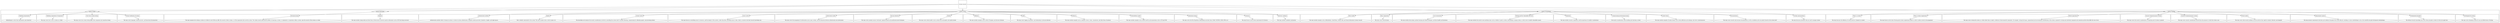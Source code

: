 digraph {
	graph [compound=true];
	node [fillcolor=blue];
	subgraph "cluster_System Security" {
		subgraph "cluster_What is a system?" {
			"cluster_What is a system?"	[label="What is a system?",
				shape=box];
			"What is a system?_This topic discusses the definition of system and how it depends on context"	[label="This topic discusses the definition of system and how it depends on context"];
			"cluster_What is a system?" -> "What is a system?_This topic discusses the definition of system and how it depends on context"	[minlen=1];
		}
		subgraph "cluster_What is systems engineering?" {
			"cluster_What is systems engineering?"	[label="What is systems engineering?",
				shape=box];
			"What is systems engineering?_This topic focuses on the value of having good systems engineering artifacts in order to inform security \
risk management"	[label="This topic focuses on the value of having good systems engineering artifacts in order to inform security risk management"];
			"cluster_What is systems engineering?" -> "What is systems engineering?_This topic focuses on the value of having good systems engineering artifacts in order to inform security \
risk management"	[minlen=1];
		}
		subgraph "cluster_Holistic approaches" {
			"cluster_Holistic approaches"	[label="Holistic approaches",
				shape=box];
			"Holistic approaches_This topic covers viewing the system as a whole rather than as simply a collection of interconnected components. \
For example, viewing the human, organizational and environmental considerations of the whole as opposed to viewing each individual \
component and connection and how they affect the view of risk"	[label="This topic covers viewing the system as a whole rather than as simply a collection of interconnected components. For example, viewing \
the human, organizational and environmental considerations of the whole as opposed to viewing each individual component and connection \
and how they affect the view of risk"];
			"cluster_Holistic approaches" -> "Holistic approaches_This topic covers viewing the system as a whole rather than as simply a collection of interconnected components. \
For example, viewing the human, organizational and environmental considerations of the whole as opposed to viewing each individual \
component and connection and how they affect the view of risk"	[minlen=1];
		}
		subgraph "cluster_Security of general-purpose systems" {
			"cluster_Security of general-purpose systems"	[label="Security of general-purpose systems",
				shape=box];
			"Security of general-purpose systems_This topic covers the security considerations of computing and of systems in general"	[label="This topic covers the security considerations of computing and of systems in general"];
			"cluster_Security of general-purpose systems" -> "Security of general-purpose systems_This topic covers the security considerations of computing and of systems in general"	[minlen=1];
		}
		subgraph "cluster_Security of special-purposes systems" {
			"cluster_Security of special-purposes systems"	[label="Security of special-purposes systems",
				shape=box];
			"Security of special-purposes systems_This topic covers security considerations derived from the purposes to which the system is \
put"	[label="This topic covers security considerations derived from the purposes to which the system is put"];
			"cluster_Security of special-purposes systems" -> "Security of special-purposes systems_This topic covers security considerations derived from the purposes to which the system is \
put"	[minlen=1];
		}
		subgraph "cluster_Threat models" {
			"cluster_Threat models"	[label="Threat models",
				shape=box];
			"Threat models_This topic covers what security problems can arise and how they might be realized, detected, and mitigated"	[label="This topic covers what security problems can arise and how they might be realized, detected, and mitigated"];
			"cluster_Threat models" -> "Threat models_This topic covers what security problems can arise and how they might be realized, detected, and mitigated"	[minlen=1];
		}
		subgraph "cluster_Requirements analysis" {
			"cluster_Requirements analysis"	[label="Requirements analysis",
				shape=box];
			"Requirements analysis_This topic presents requirements derivation and validation throughout the system lifecycle, including in various \
methodologies such as the waterfall and agile development methodologies"	[label="This topic presents requirements derivation and validation throughout the system lifecycle, including in various methodologies such \
as the waterfall and agile development methodologies"];
			"cluster_Requirements analysis" -> "Requirements analysis_This topic presents requirements derivation and validation throughout the system lifecycle, including in various \
methodologies such as the waterfall and agile development methodologies"	[minlen=1];
		}
		subgraph "cluster_Fundamental principles" {
			"cluster_Fundamental principles"	[label="Fundamental principles",
				shape=box];
			"Fundamental principles_The Software Security knowledge area covers these principles in detail, but they also apply here"	[label="The Software Security knowledge area covers these principles in detail, but they also apply here"];
			"cluster_Fundamental principles" -> "Fundamental principles_The Software Security knowledge area covers these principles in detail, but they also apply here"	[minlen=1];
		}
		subgraph "cluster_Development for testing" {
			"cluster_Development for testing"	[label="Development for testing",
				shape=box];
			"Development for testing_This topic covers designing systems for ease and effectiveness of testing"	[label="This topic covers designing systems for ease and effectiveness of testing"];
			"cluster_Development for testing" -> "Development for testing_This topic covers designing systems for ease and effectiveness of testing"	[minlen=1];
		}
		subgraph "cluster_Policy models" {
			"cluster_Policy models"	[label="Policy models",
				shape=box];
			"Policy models_This topic includes examples such as BellLaPadula, Clark-Wilson, Chinese Wall, and Clinical Information Systems Security"	[label="This topic includes examples such as BellLaPadula, Clark-Wilson, Chinese Wall, and Clinical Information Systems Security"];
			"cluster_Policy models" -> "Policy models_This topic includes examples such as BellLaPadula, Clark-Wilson, Chinese Wall, and Clinical Information Systems Security"	[minlen=1];
		}
		subgraph "cluster_Policy composition" {
			"cluster_Policy composition"	[label="Policy composition",
				shape=box];
			"Policy composition_This topic covers restrictiveness"	[label="This topic covers restrictiveness"];
			"cluster_Policy composition" -> "Policy composition_This topic covers restrictiveness"	[minlen=1];
		}
		subgraph "cluster_Use of automation" {
			"cluster_Use of automation"	[label="Use of automation",
				shape=box];
			"Use of automation_This topic includes data mining, machine learning and related techniques, and their benefits and limitations"	[label="This topic includes data mining, machine learning and related techniques, and their benefits and limitations"];
			"cluster_Use of automation" -> "Use of automation_This topic includes data mining, machine learning and related techniques, and their benefits and limitations"	[minlen=1];
		}
		subgraph "cluster_Patching and the vulnerability life cycle" {
			"cluster_Patching and the vulnerability life cycle"	[label="Patching and the vulnerability life cycle",
				shape=box];
			"Patching and the vulnerability life cycle_This topic includes the security issues patching raises such as whether to patch a system, \
and patching a running system, as well as how to handle vulnerability reports"	[label="This topic includes the security issues patching raises such as whether to patch a system, and patching a running system, as well \
as how to handle vulnerability reports"];
			"cluster_Patching and the vulnerability life cycle" -> "Patching and the vulnerability life cycle_This topic includes the security issues patching raises such as whether to patch a system, \
and patching a running system, as well as how to handle vulnerability reports"	[minlen=1];
		}
		subgraph cluster_Operation {
			cluster_Operation	[label=Operation,
				shape=box];
			"Operation_This topic includes security in operation, and the importance of usability considerations"	[label="This topic includes security in operation, and the importance of usability considerations"];
			cluster_Operation -> "Operation_This topic includes security in operation, and the importance of usability considerations"	[minlen=1];
		}
		subgraph "cluster_Commissioning and decommissioning" {
			"cluster_Commissioning and decommissioning"	[label="Commissioning and decommissioning",
				shape=box];
			"Commissioning and decommissioning_The security considerations when installing and removing a system"	[label="The security considerations when installing and removing a system"];
			"cluster_Commissioning and decommissioning" -> "Commissioning and decommissioning_The security considerations when installing and removing a system"	[minlen=1];
		}
		subgraph "cluster_Insider threat" {
			"cluster_Insider threat"	[label="Insider threat",
				shape=box];
			"Insider threat_This topic includes examples of insider threats such as data exfiltration and sabotage, and covers countermeasures"	[label="This topic includes examples of insider threats such as data exfiltration and sabotage, and covers countermeasures"];
			"cluster_Insider threat" -> "Insider threat_This topic includes examples of insider threats such as data exfiltration and sabotage, and covers countermeasures"	[minlen=1];
		}
		subgraph cluster_Documentation {
			cluster_Documentation	[label=Documentation,
				shape=box];
			"Documentation_This topic covers security and assurance documentation as well as installation and user guides focused on the system \
itself"	[label="This topic covers security and assurance documentation as well as installation and user guides focused on the system itself"];
			cluster_Documentation -> "Documentation_This topic covers security and assurance documentation as well as installation and user guides focused on the system \
itself"	[minlen=1];
		}
		subgraph "cluster_Systems and procedures" {
			"cluster_Systems and procedures"	[label="Systems and procedures",
				shape=box];
			"Systems and procedures_This topic discusses procedures that are used to manage systems"	[label="This topic discusses procedures that are used to manage systems"];
			"cluster_Systems and procedures" -> "Systems and procedures_This topic discusses procedures that are used to manage systems"	[minlen=1];
		}
		subgraph "cluster_Authentication methods" {
			"cluster_Authentication methods"	[label="Authentication methods",
				shape=box];
			"Authentication methods_Authentication methods refers to human-to-system or system-to-system authentication; examples include passwords, \
biometrics, dongles, and single sign-on"	[label="Authentication methods refers to human-to-system or system-to-system authentication; examples include passwords, biometrics, dongles, \
and single sign-on"];
			"cluster_Authentication methods" -> "Authentication methods_Authentication methods refers to human-to-system or system-to-system authentication; examples include passwords, \
biometrics, dongles, and single sign-on"	[minlen=1];
		}
		subgraph cluster_Identity {
			cluster_Identity	[label=Identity,
				shape=box];
			"Identity_How is identity represented to the system? This topic includes roles as well as names, etc"	[label="How is identity represented to the system? This topic includes roles as well as names, etc"];
			cluster_Identity -> "Identity_How is identity represented to the system? This topic includes roles as well as names, etc"	[minlen=1];
		}
		subgraph "cluster_System Control" {
			"cluster_System Control"	[label="System Control",
				shape=box];
			"System Control_This knowledge unit examines the security considerations involved in controlling the system itself. It includes detecting, \
compensating for, defending against, and preventing attacks"	[label="This knowledge unit examines the security considerations involved in controlling the system itself. It includes detecting, compensating \
for, defending against, and preventing attacks"];
			"cluster_System Control" -> "System Control_This knowledge unit examines the security considerations involved in controlling the system itself. It includes detecting, \
compensating for, defending against, and preventing attacks"	[minlen=1];
		}
		subgraph "cluster_Access control" {
			"cluster_Access control"	[label="Access control",
				shape=box];
			"Access control_This topic focuses on controlling access to resources, and the integrity of the controls, rather than their controlling \
access to data, which is covered in the Data Security knowledge area"	[label="This topic focuses on controlling access to resources, and the integrity of the controls, rather than their controlling access to \
data, which is covered in the Data Security knowledge area"];
			"cluster_Access control" -> "Access control_This topic focuses on controlling access to resources, and the integrity of the controls, rather than their controlling \
access to data, which is covered in the Data Security knowledge area"	[minlen=1];
		}
		subgraph "cluster_Authorization models" {
			"cluster_Authorization models"	[label="Authorization models",
				shape=box];
			"Authorization models_This topic covers the management of authorization across many systems, and the distinction between authentication \
and authorization"	[label="This topic covers the management of authorization across many systems, and the distinction between authentication and authorization"];
			"cluster_Authorization models" -> "Authorization models_This topic covers the management of authorization across many systems, and the distinction between authentication \
and authorization"	[minlen=1];
		}
		subgraph "cluster_Intrusion detection" {
			"cluster_Intrusion detection"	[label="Intrusion detection",
				shape=box];
			"Intrusion detection_This topic covers anomaly, misuse (rule-based, signature-based) and specification-based techniques"	[label="This topic covers anomaly, misuse (rule-based, signature-based) and specification-based techniques"];
			"cluster_Intrusion detection" -> "Intrusion detection_This topic covers anomaly, misuse (rule-based, signature-based) and specification-based techniques"	[minlen=1];
		}
		subgraph cluster_Attacks {
			cluster_Attacks	[label=Attacks,
				shape=box];
			"Attacks_This topic covers attack models (such as attack trees and graphs) and specific attacks"	[label="This topic covers attack models (such as attack trees and graphs) and specific attacks"];
			cluster_Attacks -> "Attacks_This topic covers attack models (such as attack trees and graphs) and specific attacks"	[minlen=1];
		}
		subgraph cluster_Defenses {
			cluster_Defenses	[label=Defenses,
				shape=box];
			"Defenses_This topic includes examples such as ASLR, IP hopping, and intrusion tolerance"	[label="This topic includes examples such as ASLR, IP hopping, and intrusion tolerance"];
			cluster_Defenses -> "Defenses_This topic includes examples such as ASLR, IP hopping, and intrusion tolerance"	[minlen=1];
		}
		subgraph cluster_Audit {
			cluster_Audit	[label=Audit,
				shape=box];
			"Audit_This topic covers logging, log analysis, and relationship to intrusion detection"	[label="This topic covers logging, log analysis, and relationship to intrusion detection"];
			cluster_Audit -> "Audit_This topic covers logging, log analysis, and relationship to intrusion detection"	[minlen=1];
		}
		subgraph cluster_Malware {
			cluster_Malware	[label=Malware,
				shape=box];
			"Malware_This topic includes examples such as computer viruses, worms, ransomware, and other forms of malware"	[label="This topic includes examples such as computer viruses, worms, ransomware, and other forms of malware"];
			cluster_Malware -> "Malware_This topic includes examples such as computer viruses, worms, ransomware, and other forms of malware"	[minlen=1];
		}
		subgraph "cluster_Vulnerabilities models" {
			"cluster_Vulnerabilities models"	[label="Vulnerabilities models",
				shape=box];
			"Vulnerabilities models_This topic includes examples such as RISOS and PA; and enumerations such as CVE and CWE"	[label="This topic includes examples such as RISOS and PA; and enumerations such as CVE and CWE"];
			"cluster_Vulnerabilities models" -> "Vulnerabilities models_This topic includes examples such as RISOS and PA; and enumerations such as CVE and CWE"	[minlen=1];
		}
		subgraph "cluster_Penetration testing" {
			"cluster_Penetration testing"	[label="Penetration testing",
				shape=box];
			"Penetration testing_This topic covers the Flaw Hypothesis Methodology and other forms (ISSAF, OSSTMM, GISTA, PTES, etc.)"	[label="This topic covers the Flaw Hypothesis Methodology and other forms (ISSAF, OSSTMM, GISTA, PTES, etc.)"];
			"cluster_Penetration testing" -> "Penetration testing_This topic covers the Flaw Hypothesis Methodology and other forms (ISSAF, OSSTMM, GISTA, PTES, etc.)"	[minlen=1];
		}
		subgraph cluster_Forensics {
			cluster_Forensics	[label=Forensics,
				shape=box];
			"Forensics_This topic focuses on the system requirements for forensics"	[label="This topic focuses on the system requirements for forensics"];
			cluster_Forensics -> "Forensics_This topic focuses on the system requirements for forensics"	[minlen=1];
		}
		subgraph "cluster_Recovery, resilience" {
			"cluster_Recovery, resilience"	[label="Recovery, resilience",
				shape=box];
			"Recovery, resilience_This topic includes availability mechanisms"	[label="This topic includes availability mechanisms"];
			"cluster_Recovery, resilience" -> "Recovery, resilience_This topic includes availability mechanisms"	[minlen=1];
		}
		subgraph cluster_Decommissioning {
			cluster_Decommissioning	[label=Decommissioning,
				shape=box];
			"Decommissioning_This topic examines how retiring a system at or before its end of life may affect the security of other systems, \
or of the organization that used the system. The student should understand the effects of removing a system, or components or connections \
within a system, upon the security of the system as a whole"	[label="This topic examines how retiring a system at or before its end of life may affect the security of other systems, or of the organization \
that used the system. The student should understand the effects of removing a system, or components or connections within a system, \
upon the security of the system as a whole"];
			cluster_Decommissioning -> "Decommissioning_This topic examines how retiring a system at or before its end of life may affect the security of other systems, \
or of the organization that used the system. The student should understand the effects of removing a system, or components or connections \
within a system, upon the security of the system as a whole"	[minlen=1];
		}
		subgraph cluster_Disposal {
			cluster_Disposal	[label=Disposal,
				shape=box];
			"Disposal_This topic includes wiping media and other forms of destruction to prevent sensitive information (such as PII) from being \
recovered"	[label="This topic includes wiping media and other forms of destruction to prevent sensitive information (such as PII) from being recovered"];
			cluster_Disposal -> "Disposal_This topic includes wiping media and other forms of destruction to prevent sensitive information (such as PII) from being \
recovered"	[minlen=1];
		}
		subgraph "cluster_Validating requirements" {
			"cluster_Validating requirements"	[label="Validating requirements",
				shape=box];
			"Validating requirements_Methodologies to show that requirements meet objectives"	[label="Methodologies to show that requirements meet objectives"];
			"cluster_Validating requirements" -> "Validating requirements_Methodologies to show that requirements meet objectives"	[minlen=1];
		}
		subgraph "cluster_Validating composition of components" {
			"cluster_Validating composition of components"	[label="Validating composition of components",
				shape=box];
			"Validating composition of components_This topic covers how to test a system as a whole"	[label="This topic covers how to test a system as a whole"];
			"cluster_Validating composition of components" -> "Validating composition of components_This topic covers how to test a system as a whole"	[minlen=1];
		}
		subgraph "cluster_Unit versus system testing" {
			"cluster_Unit versus system testing"	[label="Unit versus system testing",
				shape=box];
			"Unit versus system testing_This topic covers how system testing differs from component and connection testing"	[label="This topic covers how system testing differs from component and connection testing"];
			"cluster_Unit versus system testing" -> "Unit versus system testing_This topic covers how system testing differs from component and connection testing"	[minlen=1];
		}
		subgraph "cluster_Formal verification of systems" {
			"cluster_Formal verification of systems"	[label="Formal verification of systems",
				shape=box];
			"Formal verification of systems_This topic covers languages, theorem provers, and hierarchical decomposition"	[label="This topic covers languages, theorem provers, and hierarchical decomposition"];
			"cluster_Formal verification of systems" -> "Formal verification of systems_This topic covers languages, theorem provers, and hierarchical decomposition"	[minlen=1];
		}
		"cluster_System Thinking"	[label="System Thinking",
			shape=diamond];
		"cluster_System Thinking" -> "cluster_What is a system?";
		"cluster_System Thinking" -> "cluster_What is systems engineering?";
		"cluster_System Thinking" -> "cluster_Holistic approaches";
		"cluster_System Thinking" -> "cluster_Security of general-purpose systems";
		"cluster_System Thinking" -> "cluster_Security of special-purposes systems";
		"cluster_System Thinking" -> "cluster_Threat models";
		"cluster_System Thinking" -> "cluster_Requirements analysis";
		"cluster_System Thinking" -> "cluster_Fundamental principles";
		"cluster_System Thinking" -> "cluster_Development for testing";
		"cluster_System Management"	[label="System Management",
			shape=diamond];
		"cluster_System Management" -> "cluster_Policy models";
		"cluster_System Management" -> "cluster_Policy composition";
		"cluster_System Management" -> "cluster_Use of automation";
		"cluster_System Management" -> "cluster_Patching and the vulnerability life cycle";
		"cluster_System Management" -> cluster_Operation;
		"cluster_System Management" -> "cluster_Commissioning and decommissioning";
		"cluster_System Management" -> "cluster_Insider threat";
		"cluster_System Management" -> cluster_Documentation;
		"cluster_System Management" -> "cluster_Systems and procedures";
		"cluster_System Access"	[label="System Access",
			shape=diamond];
		"cluster_System Access" -> "cluster_Authentication methods";
		"cluster_System Access" -> cluster_Identity;
		"cluster_System Access" -> "cluster_System Control";
		"cluster_System Access" -> "cluster_Access control";
		"cluster_System Access" -> "cluster_Authorization models";
		"cluster_System Access" -> "cluster_Intrusion detection";
		"cluster_System Access" -> cluster_Attacks;
		"cluster_System Access" -> cluster_Defenses;
		"cluster_System Access" -> cluster_Audit;
		"cluster_System Access" -> cluster_Malware;
		"cluster_System Access" -> "cluster_Vulnerabilities models";
		"cluster_System Access" -> "cluster_Penetration testing";
		"cluster_System Access" -> cluster_Forensics;
		"cluster_System Access" -> "cluster_Recovery, resilience";
		"cluster_System Retirement"	[label="System Retirement",
			shape=diamond];
		"cluster_System Retirement" -> cluster_Decommissioning;
		"cluster_System Retirement" -> cluster_Disposal;
		"cluster_System Testing"	[label="System Testing",
			shape=diamond];
		"cluster_System Testing" -> "cluster_Validating requirements";
		"cluster_System Testing" -> "cluster_Validating composition of components";
		"cluster_System Testing" -> "cluster_Unit versus system testing";
		"cluster_System Testing" -> "cluster_Formal verification of systems";
	}
	"System Security"	[label="System Security",
		shape=square];
	"System Security" -> "cluster_System Thinking";
	"System Security" -> "cluster_System Management";
	"System Security" -> "cluster_System Access";
	"System Security" -> "cluster_System Retirement";
	"System Security" -> "cluster_System Testing";
}
